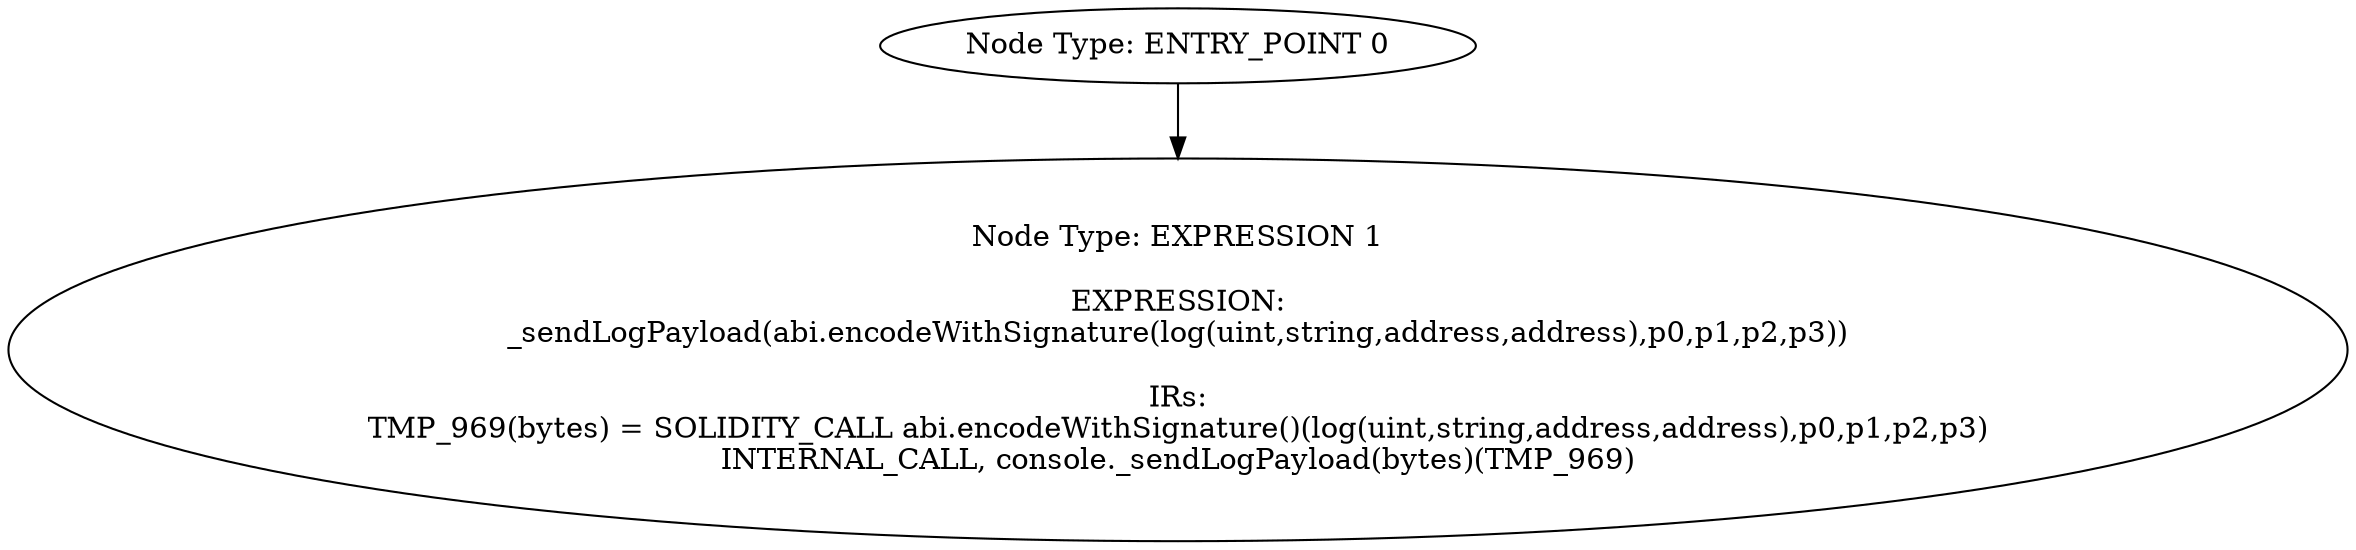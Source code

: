 digraph{
0[label="Node Type: ENTRY_POINT 0
"];
0->1;
1[label="Node Type: EXPRESSION 1

EXPRESSION:
_sendLogPayload(abi.encodeWithSignature(log(uint,string,address,address),p0,p1,p2,p3))

IRs:
TMP_969(bytes) = SOLIDITY_CALL abi.encodeWithSignature()(log(uint,string,address,address),p0,p1,p2,p3)
INTERNAL_CALL, console._sendLogPayload(bytes)(TMP_969)"];
}
